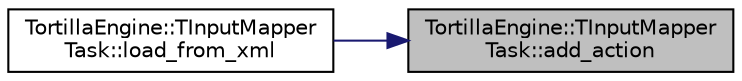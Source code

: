 digraph "TortillaEngine::TInputMapperTask::add_action"
{
 // LATEX_PDF_SIZE
  edge [fontname="Helvetica",fontsize="10",labelfontname="Helvetica",labelfontsize="10"];
  node [fontname="Helvetica",fontsize="10",shape=record];
  rankdir="RL";
  Node1 [label="TortillaEngine::TInputMapper\lTask::add_action",height=0.2,width=0.4,color="black", fillcolor="grey75", style="filled", fontcolor="black",tooltip="Adds an action to the action map."];
  Node1 -> Node2 [dir="back",color="midnightblue",fontsize="10",style="solid",fontname="Helvetica"];
  Node2 [label="TortillaEngine::TInputMapper\lTask::load_from_xml",height=0.2,width=0.4,color="black", fillcolor="white", style="filled",URL="$class_tortilla_engine_1_1_t_input_mapper_task.html#a837da4e6da0b584f2c000b7cfb7ebc1a",tooltip="Loads the map from a xml file."];
}
